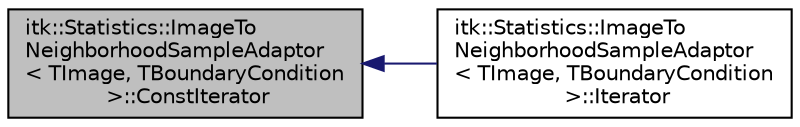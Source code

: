 digraph "itk::Statistics::ImageToNeighborhoodSampleAdaptor&lt; TImage, TBoundaryCondition &gt;::ConstIterator"
{
 // LATEX_PDF_SIZE
  edge [fontname="Helvetica",fontsize="10",labelfontname="Helvetica",labelfontsize="10"];
  node [fontname="Helvetica",fontsize="10",shape=record];
  rankdir="LR";
  Node1 [label="itk::Statistics::ImageTo\lNeighborhoodSampleAdaptor\l\< TImage, TBoundaryCondition\l \>::ConstIterator",height=0.2,width=0.4,color="black", fillcolor="grey75", style="filled", fontcolor="black",tooltip="Const Iterator."];
  Node1 -> Node2 [dir="back",color="midnightblue",fontsize="10",style="solid",fontname="Helvetica"];
  Node2 [label="itk::Statistics::ImageTo\lNeighborhoodSampleAdaptor\l\< TImage, TBoundaryCondition\l \>::Iterator",height=0.2,width=0.4,color="black", fillcolor="white", style="filled",URL="$classitk_1_1Statistics_1_1ImageToNeighborhoodSampleAdaptor_1_1Iterator.html",tooltip="Iterator."];
}
